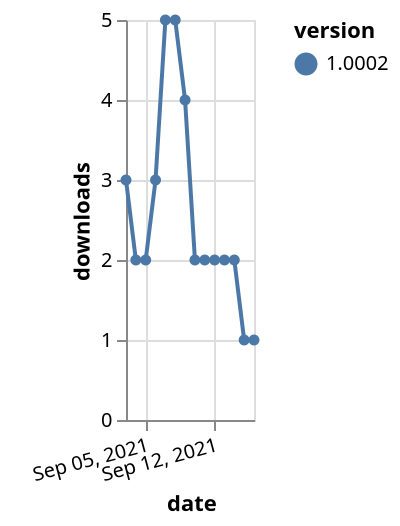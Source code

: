 {"$schema": "https://vega.github.io/schema/vega-lite/v5.json", "description": "A simple bar chart with embedded data.", "data": {"values": [{"date": "2021-09-03", "total": 2449, "delta": 3, "version": "1.0002"}, {"date": "2021-09-04", "total": 2451, "delta": 2, "version": "1.0002"}, {"date": "2021-09-05", "total": 2453, "delta": 2, "version": "1.0002"}, {"date": "2021-09-06", "total": 2456, "delta": 3, "version": "1.0002"}, {"date": "2021-09-07", "total": 2461, "delta": 5, "version": "1.0002"}, {"date": "2021-09-08", "total": 2466, "delta": 5, "version": "1.0002"}, {"date": "2021-09-09", "total": 2470, "delta": 4, "version": "1.0002"}, {"date": "2021-09-10", "total": 2472, "delta": 2, "version": "1.0002"}, {"date": "2021-09-11", "total": 2474, "delta": 2, "version": "1.0002"}, {"date": "2021-09-12", "total": 2476, "delta": 2, "version": "1.0002"}, {"date": "2021-09-13", "total": 2478, "delta": 2, "version": "1.0002"}, {"date": "2021-09-14", "total": 2480, "delta": 2, "version": "1.0002"}, {"date": "2021-09-15", "total": 2481, "delta": 1, "version": "1.0002"}, {"date": "2021-09-16", "total": 2482, "delta": 1, "version": "1.0002"}]}, "width": "container", "mark": {"type": "line", "point": {"filled": true}}, "encoding": {"x": {"field": "date", "type": "temporal", "timeUnit": "yearmonthdate", "title": "date", "axis": {"labelAngle": -15}}, "y": {"field": "delta", "type": "quantitative", "title": "downloads"}, "color": {"field": "version", "type": "nominal"}, "tooltip": {"field": "delta"}}}